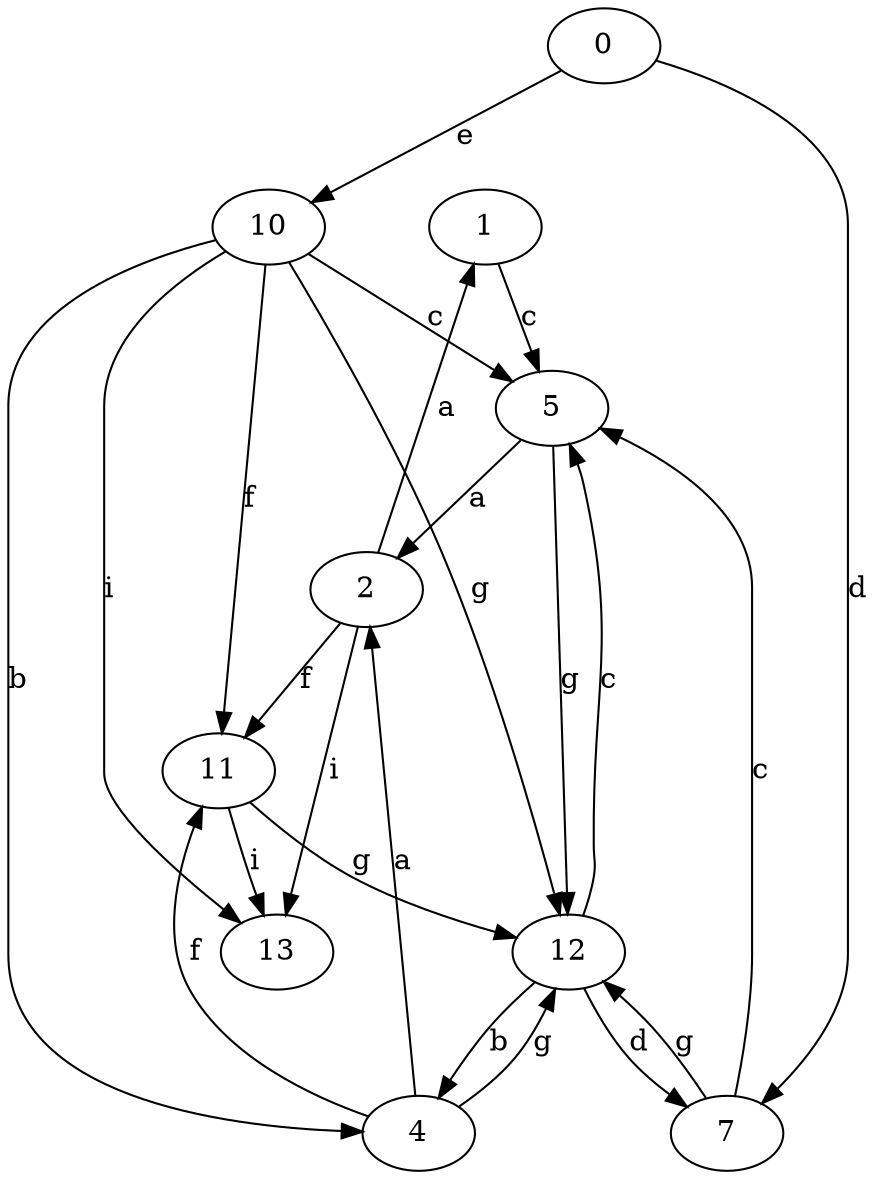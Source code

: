strict digraph  {
1;
0;
2;
4;
5;
7;
10;
11;
12;
13;
1 -> 5  [label=c];
0 -> 7  [label=d];
0 -> 10  [label=e];
2 -> 1  [label=a];
2 -> 11  [label=f];
2 -> 13  [label=i];
4 -> 2  [label=a];
4 -> 11  [label=f];
4 -> 12  [label=g];
5 -> 2  [label=a];
5 -> 12  [label=g];
7 -> 5  [label=c];
7 -> 12  [label=g];
10 -> 4  [label=b];
10 -> 5  [label=c];
10 -> 11  [label=f];
10 -> 12  [label=g];
10 -> 13  [label=i];
11 -> 12  [label=g];
11 -> 13  [label=i];
12 -> 4  [label=b];
12 -> 5  [label=c];
12 -> 7  [label=d];
}
